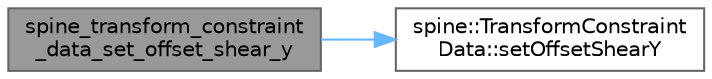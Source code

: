 digraph "spine_transform_constraint_data_set_offset_shear_y"
{
 // LATEX_PDF_SIZE
  bgcolor="transparent";
  edge [fontname=Helvetica,fontsize=10,labelfontname=Helvetica,labelfontsize=10];
  node [fontname=Helvetica,fontsize=10,shape=box,height=0.2,width=0.4];
  rankdir="LR";
  Node1 [id="Node000001",label="spine_transform_constraint\l_data_set_offset_shear_y",height=0.2,width=0.4,color="gray40", fillcolor="grey60", style="filled", fontcolor="black",tooltip=" "];
  Node1 -> Node2 [id="edge2_Node000001_Node000002",color="steelblue1",style="solid",tooltip=" "];
  Node2 [id="Node000002",label="spine::TransformConstraint\lData::setOffsetShearY",height=0.2,width=0.4,color="grey40", fillcolor="white", style="filled",URL="$classspine_1_1_transform_constraint_data.html#ace952a7c65e82c21c21b99b9835d52a0",tooltip=" "];
}
